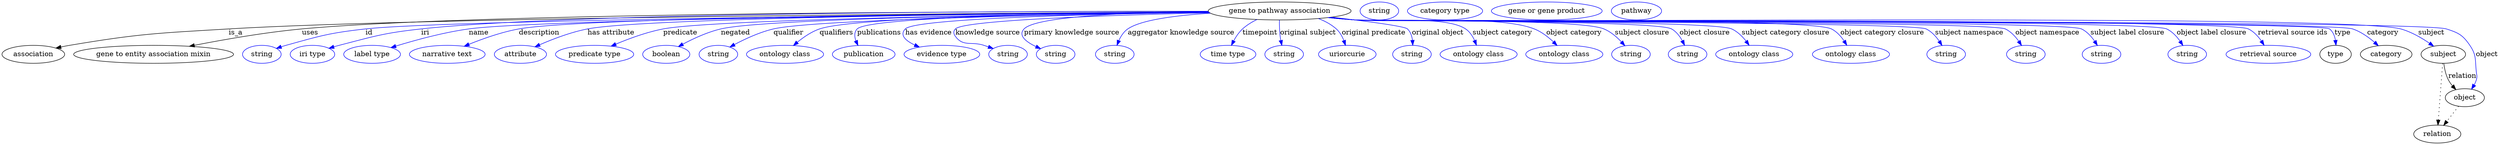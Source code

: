 digraph {
	graph [bb="0,0,4978.4,283"];
	node [label="\N"];
	"gene to pathway association"	[height=0.5,
		label="gene to pathway association",
		pos="2547.4,265",
		width=3.9538];
	association	[height=0.5,
		pos="62.394,178",
		width=1.7332];
	"gene to pathway association" -> association	[label=is_a,
		lp="466.39,221.5",
		pos="e,107.54,190.59 2405.7,263.24 1999.2,260.79 833.66,251.92 452.39,229 310.56,220.47 274.49,219.71 134.39,196 128.93,195.08 123.27,\
193.98 117.62,192.8"];
	"gene to entity association mixin"	[height=0.5,
		pos="302.39,178",
		width=4.4232];
	"gene to pathway association" -> "gene to entity association mixin"	[label=uses,
		lp="614.89,221.5",
		pos="e,373.78,194.14 2405.2,264.2 2017.7,264.32 949.06,261.58 598.39,229 525.3,222.21 443.03,207.75 383.82,196.13"];
	id	[color=blue,
		height=0.5,
		label=string,
		pos="518.39,178",
		width=1.0652];
	"gene to pathway association" -> id	[color=blue,
		label=id,
		lp="732.39,221.5",
		pos="e,547.38,189.98 2404.8,264.68 2034.7,265.88 1049.7,265.45 725.39,229 653.67,220.94 635.9,215.43 566.39,196 563.29,195.13 560.09,\
194.17 556.89,193.15",
		style=solid];
	iri	[color=blue,
		height=0.5,
		label="iri type",
		pos="619.39,178",
		width=1.2277];
	"gene to pathway association" -> iri	[color=blue,
		label=iri,
		lp="844.39,221.5",
		pos="e,652.31,190.19 2404.8,264.35 2050.8,264.7 1138.6,262.22 836.39,229 762.49,220.87 744.35,214.72 672.39,196 669.02,195.12 665.54,\
194.15 662.06,193.14",
		style=solid];
	name	[color=blue,
		height=0.5,
		label="label type",
		pos="738.39,178",
		width=1.5707];
	"gene to pathway association" -> name	[color=blue,
		label=name,
		lp="950.39,221.5",
		pos="e,776.12,191.62 2405.8,262.82 2038.6,259.5 1074,248.98 930.39,229 880.29,222.03 824.47,206.6 786,194.71",
		style=solid];
	description	[color=blue,
		height=0.5,
		label="narrative text",
		pos="888.39,178",
		width=2.0943];
	"gene to pathway association" -> description	[color=blue,
		label=description,
		lp="1069.9,221.5",
		pos="e,921.75,194.23 2405.5,263.29 2054.1,261.17 1162.1,253.42 1029.4,229 995.35,222.74 958.53,209.44 931.06,198.14",
		style=solid];
	"has attribute"	[color=blue,
		height=0.5,
		label=attribute,
		pos="1033.4,178",
		width=1.4443];
	"gene to pathway association" -> "has attribute"	[color=blue,
		label="has attribute",
		lp="1213.4,221.5",
		pos="e,1062.2,193.03 2405.8,263.08 2077.9,260.58 1285.4,252.19 1166.4,229 1133.2,222.53 1097.4,208.64 1071.3,197.14",
		style=solid];
	predicate	[color=blue,
		height=0.5,
		label="predicate type",
		pos="1181.4,178",
		width=2.1665];
	"gene to pathway association" -> predicate	[color=blue,
		label=predicate,
		lp="1351.4,221.5",
		pos="e,1214.1,194.43 2406.3,262.55 2105.8,259.09 1421.7,249.09 1317.4,229 1284.8,222.73 1249.7,209.66 1223.4,198.45",
		style=solid];
	negated	[color=blue,
		height=0.5,
		label=boolean,
		pos="1324.4,178",
		width=1.2999];
	"gene to pathway association" -> negated	[color=blue,
		label=negated,
		lp="1461.4,221.5",
		pos="e,1348.7,193.71 2406,262.72 2127,259.73 1524.6,250.82 1432.4,229 1406.1,222.77 1378.4,209.83 1357.7,198.67",
		style=solid];
	qualifier	[color=blue,
		height=0.5,
		label=string,
		pos="1427.4,178",
		width=1.0652];
	"gene to pathway association" -> qualifier	[color=blue,
		label=qualifier,
		lp="1567.4,221.5",
		pos="e,1450.5,192.74 2406.7,262.17 2148.9,258.36 1619.6,248.3 1537.4,229 1509.8,222.53 1480.7,208.97 1459.4,197.61",
		style=solid];
	qualifiers	[color=blue,
		height=0.5,
		label="ontology class",
		pos="1560.4,178",
		width=2.1304];
	"gene to pathway association" -> qualifiers	[color=blue,
		label=qualifiers,
		lp="1662.9,221.5",
		pos="e,1577.2,195.59 2405.8,263.11 2166.4,260.95 1700.6,253.59 1629.4,229 1613,223.33 1597.1,212.36 1584.8,202.14",
		style=solid];
	publications	[color=blue,
		height=0.5,
		label=publication,
		pos="1717.4,178",
		width=1.7332];
	"gene to pathway association" -> publications	[color=blue,
		label=publications,
		lp="1748.4,221.5",
		pos="e,1705.9,195.86 2405.6,263.16 2171.7,261.07 1728.2,253.84 1704.4,229 1698.3,222.6 1698.8,213.7 1701.8,205.17",
		style=solid];
	"has evidence"	[color=blue,
		height=0.5,
		label="evidence type",
		pos="1873.4,178",
		width=2.0943];
	"gene to pathway association" -> "has evidence"	[color=blue,
		label="has evidence",
		lp="1846.9,221.5",
		pos="e,1828.5,192.61 2406.5,262.35 2195.8,259.19 1821,250.54 1800.4,229 1788.4,216.44 1801.2,205.23 1819.3,196.62",
		style=solid];
	"knowledge source"	[color=blue,
		height=0.5,
		label=string,
		pos="2005.4,178",
		width=1.0652];
	"gene to pathway association" -> "knowledge source"	[color=blue,
		label="knowledge source",
		lp="1964.9,221.5",
		pos="e,1976,189.59 2407.8,261.27 2222.8,256.97 1917.6,247.14 1900.4,229 1895.8,224.16 1896.5,219.38 1900.4,214 1916.1,192.57 1932.2,204.44 \
1957.4,196 1960.3,195.02 1963.3,193.99 1966.4,192.95",
		style=solid];
	"primary knowledge source"	[color=blue,
		height=0.5,
		label=string,
		pos="2100.4,178",
		width=1.0652];
	"gene to pathway association" -> "primary knowledge source"	[color=blue,
		label="primary knowledge source",
		lp="2132.4,221.5",
		pos="e,2070.5,189.37 2405.1,263.98 2263,262.43 2062.1,255.49 2037.4,229 2024.9,215.61 2041.8,202.81 2061.2,193.51",
		style=solid];
	"aggregator knowledge source"	[color=blue,
		height=0.5,
		label=string,
		pos="2218.4,178",
		width=1.0652];
	"gene to pathway association" -> "aggregator knowledge source"	[color=blue,
		label="aggregator knowledge source",
		lp="2350.9,221.5",
		pos="e,2222.8,196.19 2409.6,260.48 2342.8,256.35 2271.3,247.55 2244.4,229 2236.2,223.38 2230.5,214.37 2226.5,205.54",
		style=solid];
	timepoint	[color=blue,
		height=0.5,
		label="time type",
		pos="2444.4,178",
		width=1.5346];
	"gene to pathway association" -> timepoint	[color=blue,
		label=timepoint,
		lp="2508.4,221.5",
		pos="e,2451.1,196.04 2502,247.84 2491.9,242.84 2481.7,236.6 2473.4,229 2466.2,222.39 2460.3,213.57 2455.7,205.19",
		style=solid];
	"original subject"	[color=blue,
		height=0.5,
		label=string,
		pos="2556.4,178",
		width=1.0652];
	"gene to pathway association" -> "original subject"	[color=blue,
		label="original subject",
		lp="2604.4,221.5",
		pos="e,2551.8,195.97 2546.9,246.81 2546.8,237.14 2547.1,224.86 2548.4,214 2548.7,211.31 2549.2,208.52 2549.7,205.75",
		style=solid];
	"original predicate"	[color=blue,
		height=0.5,
		label=uriorcurie,
		pos="2682.4,178",
		width=1.5887];
	"gene to pathway association" -> "original predicate"	[color=blue,
		label="original predicate",
		lp="2734.9,221.5",
		pos="e,2678.8,196 2624.7,249.8 2637.7,244.82 2650.2,238.09 2660.4,229 2667.3,222.83 2672.2,214.08 2675.5,205.62",
		style=solid];
	"original object"	[color=blue,
		height=0.5,
		label=string,
		pos="2811.4,178",
		width=1.0652];
	"gene to pathway association" -> "original object"	[color=blue,
		label="original object",
		lp="2862.9,221.5",
		pos="e,2813,196.19 2651,252.58 2719.1,244.62 2796.7,234.48 2802.4,229 2808.5,223.16 2811.3,214.71 2812.4,206.41",
		style=solid];
	"subject category"	[color=blue,
		height=0.5,
		label="ontology class",
		pos="2944.4,178",
		width=2.1304];
	"gene to pathway association" -> "subject category"	[color=blue,
		label="subject category",
		lp="2991.9,221.5",
		pos="e,2940.1,196.31 2648.3,252.29 2665.4,250.44 2682.9,248.6 2699.4,247 2748,242.29 2877.7,256.03 2918.4,229 2926.7,223.51 2932.4,214.53 \
2936.4,205.69",
		style=solid];
	"object category"	[color=blue,
		height=0.5,
		label="ontology class",
		pos="3115.4,178",
		width=2.1304];
	"gene to pathway association" -> "object category"	[color=blue,
		label="object category",
		lp="3134.9,221.5",
		pos="e,3101,195.74 2646.7,252.02 2664.2,250.15 2682.3,248.38 2699.4,247 2778.3,240.59 2981.6,257.84 3055.4,229 3069.8,223.36 3083.3,212.79 \
3093.9,202.82",
		style=solid];
	"subject closure"	[color=blue,
		height=0.5,
		label=string,
		pos="3248.4,178",
		width=1.0652];
	"gene to pathway association" -> "subject closure"	[color=blue,
		label="subject closure",
		lp="3270.9,221.5",
		pos="e,3236.2,195.3 2645.4,251.94 2663.3,250.05 2681.9,248.29 2699.4,247 2754.3,242.94 3143.5,250.01 3194.4,229 3207.8,223.46 3220,212.99 \
3229.3,203.05",
		style=solid];
	"object closure"	[color=blue,
		height=0.5,
		label=string,
		pos="3361.4,178",
		width=1.0652];
	"gene to pathway association" -> "object closure"	[color=blue,
		label="object closure",
		lp="3395.4,221.5",
		pos="e,3355.4,196.12 2645,251.87 2663.1,249.97 2681.8,248.23 2699.4,247 2734.3,244.55 3298.9,246.25 3329.4,229 3338.8,223.67 3345.9,214.3 \
3351,205.1",
		style=solid];
	"subject category closure"	[color=blue,
		height=0.5,
		label="ontology class",
		pos="3494.4,178",
		width=2.1304];
	"gene to pathway association" -> "subject category closure"	[color=blue,
		label="subject category closure",
		lp="3556.9,221.5",
		pos="e,3484.2,196.29 2645,251.81 2663.1,249.92 2681.8,248.19 2699.4,247 2741,244.18 3411.5,246.41 3449.4,229 3460.9,223.72 3470.7,213.96 \
3478.2,204.45",
		style=solid];
	"object category closure"	[color=blue,
		height=0.5,
		label="ontology class",
		pos="3687.4,178",
		width=2.1304];
	"gene to pathway association" -> "object category closure"	[color=blue,
		label="object category closure",
		lp="3749.9,221.5",
		pos="e,3679.1,196.25 2644.6,251.78 2662.8,249.88 2681.6,248.16 2699.4,247 2752,243.57 3601.2,252.58 3648.4,229 3658.8,223.78 3667.3,214.29 \
3673.7,204.98",
		style=solid];
	"subject namespace"	[color=blue,
		height=0.5,
		label=string,
		pos="3877.4,178",
		width=1.0652];
	"gene to pathway association" -> "subject namespace"	[color=blue,
		label="subject namespace",
		lp="3923.4,221.5",
		pos="e,3869.1,195.78 2644.2,251.78 2662.5,249.86 2681.5,248.14 2699.4,247 2730.9,244.99 3809,242.92 3837.4,229 3848.2,223.68 3857.1,213.86 \
3863.7,204.32",
		style=solid];
	"object namespace"	[color=blue,
		height=0.5,
		label=string,
		pos="4036.4,178",
		width=1.0652];
	"gene to pathway association" -> "object namespace"	[color=blue,
		label="object namespace",
		lp="4079.4,221.5",
		pos="e,4027.8,195.8 2644.2,251.75 2662.5,249.83 2681.5,248.12 2699.4,247 2735.3,244.75 3963,244.63 3995.4,229 4006.4,223.7 4015.4,213.89 \
4022.2,204.35",
		style=solid];
	"subject label closure"	[color=blue,
		height=0.5,
		label=string,
		pos="4187.4,178",
		width=1.0652];
	"gene to pathway association" -> "subject label closure"	[color=blue,
		label="subject label closure",
		lp="4239.4,221.5",
		pos="e,4179.1,195.79 2644.2,251.73 2662.5,249.81 2681.5,248.11 2699.4,247 2739.5,244.51 4111.2,246.65 4147.4,229 4158.3,223.7 4167.1,\
213.88 4173.7,204.34",
		style=solid];
	"object label closure"	[color=blue,
		height=0.5,
		label=string,
		pos="4358.4,178",
		width=1.0652];
	"gene to pathway association" -> "object label closure"	[color=blue,
		label="object label closure",
		lp="4406.9,221.5",
		pos="e,4349.8,195.81 2643.8,251.75 2662.2,249.82 2681.4,248.11 2699.4,247 2744.3,244.25 4276.9,248.45 4317.4,229 4328.4,223.72 4337.4,\
213.9 4344.2,204.36",
		style=solid];
	"retrieval source ids"	[color=blue,
		height=0.5,
		label="retrieval source",
		pos="4520.4,178",
		width=2.347];
	"gene to pathway association" -> "retrieval source ids"	[color=blue,
		label="retrieval source ids",
		lp="4568.9,221.5",
		pos="e,4511.8,196.3 2643.8,251.73 2662.2,249.81 2681.4,248.1 2699.4,247 2748.8,244 4435.9,250.66 4480.4,229 4491.1,223.78 4499.9,214.17 \
4506.4,204.76",
		style=solid];
	type	[height=0.5,
		pos="4654.4,178",
		width=0.86659];
	"gene to pathway association" -> type	[color=blue,
		label=type,
		lp="4668.4,221.5",
		pos="e,4655.2,196.19 2643.8,251.72 2662.2,249.8 2681.4,248.09 2699.4,247 2726.3,245.37 4621.3,245.81 4642.4,229 4649.2,223.55 4652.6,\
214.93 4654.2,206.37",
		style=solid];
	category	[height=0.5,
		pos="4755.4,178",
		width=1.4263];
	"gene to pathway association" -> category	[color=blue,
		label=category,
		lp="4748.9,221.5",
		pos="e,4739.8,195.26 2643.8,251.72 2662.2,249.8 2681.4,248.09 2699.4,247 2754.5,243.68 4636,246.65 4688.4,229 4704.6,223.54 4720.1,212.51 \
4732.1,202.2",
		style=solid];
	subject	[height=0.5,
		pos="4869.4,178",
		width=1.2277];
	"gene to pathway association" -> subject	[color=blue,
		label=subject,
		lp="4845.4,221.5",
		pos="e,4850.1,194.33 2643.8,251.71 2662.2,249.79 2681.4,248.08 2699.4,247 2757.2,243.53 4728.6,244.46 4784.4,229 4805.1,223.26 4826,211.09 \
4841.9,200.2",
		style=solid];
	object	[height=0.5,
		pos="4912.4,91",
		width=1.0832];
	"gene to pathway association" -> object	[color=blue,
		label=object,
		lp="4956.4,178",
		pos="e,4925.8,108.09 2643.8,251.71 2662.2,249.79 2681.4,248.08 2699.4,247 2759.7,243.39 4817.8,247.45 4875.4,229 4899.7,221.21 4908,217.1 \
4922.4,196 4936.3,175.59 4932.5,166.51 4935.4,142 4936.2,135.38 4937.3,133.39 4935.4,127 4934.4,123.55 4932.9,120.13 4931.1,116.85",
		style=solid];
	association_type	[color=blue,
		height=0.5,
		label=string,
		pos="2746.4,265",
		width=1.0652];
	association_category	[color=blue,
		height=0.5,
		label="category type",
		pos="2877.4,265",
		width=2.0762];
	subject -> object	[label=relation,
		lp="4907.4,134.5",
		pos="e,4894.5,107.23 4870.5,159.55 4871.7,149.57 4874.2,137.07 4879.4,127 4881.6,122.68 4884.5,118.52 4887.7,114.66"];
	relation	[height=0.5,
		pos="4857.4,18",
		width=1.2999];
	subject -> relation	[pos="e,4858.7,36.188 4868.1,159.79 4866,132.48 4862,78.994 4859.5,46.38",
		style=dotted];
	"gene to pathway association_subject"	[color=blue,
		height=0.5,
		label="gene or gene product",
		pos="3080.4,265",
		width=3.0692];
	object -> relation	[pos="e,4870.2,35.54 4899.9,73.889 4893,64.939 4884.2,53.617 4876.4,43.584",
		style=dotted];
	"gene to pathway association_object"	[color=blue,
		height=0.5,
		label=pathway,
		pos="3259.4,265",
		width=1.3902];
}
